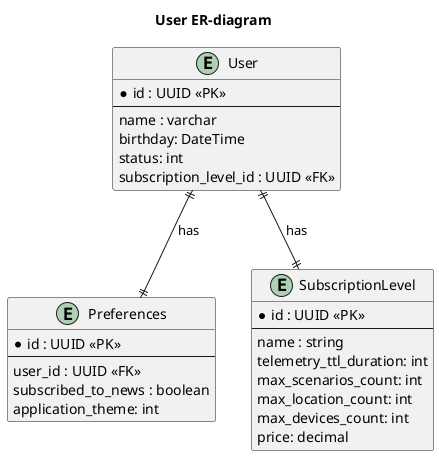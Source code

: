 @startuml er-user
title User ER-diagram

entity Preferences {
  * id : UUID <<PK>>
  --
  user_id : UUID <<FK>>
  subscribed_to_news : boolean
  application_theme: int
}

entity User {
  * id : UUID <<PK>>
  --
  name : varchar
  birthday: DateTime
  status: int
  subscription_level_id : UUID <<FK>>
}

entity SubscriptionLevel {
  * id : UUID <<PK>>
  --
  name : string
  telemetry_ttl_duration: int
  max_scenarios_count: int
  max_location_count: int
  max_devices_count: int
  price: decimal
}

User ||--|| Preferences : "has"
User ||--|| SubscriptionLevel : "has"

@enduml
